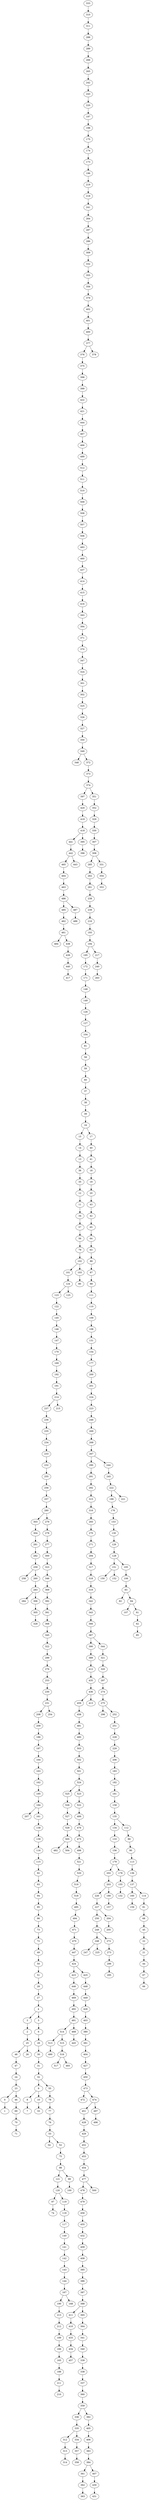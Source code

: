 digraph my_graph {
333 [label=333]
310 [label=310]
311 [label=311]
288 [label=288]
289 [label=289]
266 [label=266]
265 [label=265]
242 [label=242]
243 [label=243]
220 [label=220]
197 [label=197]
198 [label=198]
175 [label=175]
174 [label=174]
173 [label=173]
196 [label=196]
219 [label=219]
218 [label=218]
241 [label=241]
264 [label=264]
287 [label=287]
286 [label=286]
309 [label=309]
332 [label=332]
355 [label=355]
356 [label=356]
379 [label=379]
402 [label=402]
401 [label=401]
400 [label=400]
377 [label=377]
376 [label=376]
375 [label=375]
398 [label=398]
399 [label=399]
422 [label=422]
421 [label=421]
444 [label=444]
467 [label=467]
466 [label=466]
489 [label=489]
512 [label=512]
511 [label=511]
510 [label=510]
509 [label=509]
508 [label=508]
507 [label=507]
506 [label=506]
483 [label=483]
460 [label=460]
437 [label=437]
414 [label=414]
415 [label=415]
416 [label=416]
393 [label=393]
394 [label=394]
371 [label=371]
370 [label=370]
347 [label=347]
324 [label=324]
301 [label=301]
302 [label=302]
325 [label=325]
326 [label=326]
327 [label=327]
350 [label=350]
349 [label=349]
348 [label=348]
372 [label=372]
373 [label=373]
374 [label=374]
397 [label=397]
420 [label=420]
419 [label=419]
418 [label=418]
441 [label=441]
442 [label=442]
465 [label=465]
464 [label=464]
463 [label=463]
486 [label=486]
485 [label=485]
462 [label=462]
461 [label=461]
484 [label=484]
438 [label=438]
439 [label=439]
440 [label=440]
417 [label=417]
487 [label=487]
488 [label=488]
443 [label=443]
395 [label=395]
396 [label=396]
351 [label=351]
352 [label=352]
329 [label=329]
330 [label=330]
307 [label=307]
308 [label=308]
285 [label=285]
262 [label=262]
261 [label=261]
238 [label=238]
239 [label=239]
216 [label=216]
193 [label=193]
194 [label=194]
195 [label=195]
172 [label=172]
171 [label=171]
148 [label=148]
149 [label=149]
126 [label=126]
127 [label=127]
104 [label=104]
81 [label=81]
58 [label=58]
59 [label=59]
60 [label=60]
37 [label=37]
38 [label=38]
39 [label=39]
16 [label=16]
15 [label=15]
14 [label=14]
13 [label=13]
36 [label=36]
35 [label=35]
12 [label=12]
11 [label=11]
34 [label=34]
57 [label=57]
56 [label=56]
79 [label=79]
102 [label=102]
101 [label=101]
124 [label=124]
123 [label=123]
122 [label=122]
145 [label=145]
146 [label=146]
147 [label=147]
170 [label=170]
169 [label=169]
192 [label=192]
191 [label=191]
214 [label=214]
237 [label=237]
236 [label=236]
235 [label=235]
234 [label=234]
233 [label=233]
232 [label=232]
255 [label=255]
256 [label=256]
257 [label=257]
280 [label=280]
303 [label=303]
304 [label=304]
281 [label=281]
282 [label=282]
259 [label=259]
258 [label=258]
260 [label=260]
283 [label=283]
284 [label=284]
306 [label=306]
305 [label=305]
328 [label=328]
279 [label=279]
278 [label=278]
277 [label=277]
300 [label=300]
323 [label=323]
346 [label=346]
369 [label=369]
392 [label=392]
391 [label=391]
368 [label=368]
345 [label=345]
322 [label=322]
299 [label=299]
276 [label=276]
253 [label=253]
230 [label=230]
231 [label=231]
208 [label=208]
209 [label=209]
186 [label=186]
187 [label=187]
164 [label=164]
163 [label=163]
162 [label=162]
185 [label=185]
184 [label=184]
207 [label=207]
161 [label=161]
138 [label=138]
139 [label=139]
116 [label=116]
115 [label=115]
92 [label=92]
93 [label=93]
94 [label=94]
95 [label=95]
96 [label=96]
73 [label=73]
72 [label=72]
49 [label=49]
50 [label=50]
51 [label=51]
28 [label=28]
27 [label=27]
4 [label=4]
3 [label=3]
2 [label=2]
25 [label=25]
48 [label=48]
47 [label=47]
24 [label=24]
23 [label=23]
0 [label=0]
1 [label=1]
46 [label=46]
69 [label=69]
70 [label=70]
71 [label=71]
26 [label=26]
5 [label=5]
6 [label=6]
29 [label=29]
30 [label=30]
31 [label=31]
32 [label=32]
9 [label=9]
8 [label=8]
7 [label=7]
10 [label=10]
33 [label=33]
55 [label=55]
78 [label=78]
77 [label=77]
76 [label=76]
53 [label=53]
54 [label=54]
52 [label=52]
75 [label=75]
98 [label=98]
121 [label=121]
120 [label=120]
97 [label=97]
74 [label=74]
119 [label=119]
118 [label=118]
117 [label=117]
140 [label=140]
141 [label=141]
142 [label=142]
143 [label=143]
144 [label=144]
167 [label=167]
190 [label=190]
213 [label=213]
212 [label=212]
189 [label=189]
166 [label=166]
165 [label=165]
188 [label=188]
211 [label=211]
210 [label=210]
168 [label=168]
99 [label=99]
100 [label=100]
254 [label=254]
215 [label=215]
125 [label=125]
103 [label=103]
80 [label=80]
17 [label=17]
40 [label=40]
41 [label=41]
18 [label=18]
19 [label=19]
20 [label=20]
43 [label=43]
42 [label=42]
65 [label=65]
64 [label=64]
63 [label=63]
86 [label=86]
87 [label=87]
88 [label=88]
111 [label=111]
110 [label=110]
109 [label=109]
108 [label=108]
131 [label=131]
154 [label=154]
177 [label=177]
200 [label=200]
201 [label=201]
224 [label=224]
223 [label=223]
246 [label=246]
269 [label=269]
268 [label=268]
267 [label=267]
290 [label=290]
291 [label=291]
292 [label=292]
315 [label=315]
316 [label=316]
293 [label=293]
270 [label=270]
271 [label=271]
294 [label=294]
317 [label=317]
318 [label=318]
319 [label=319]
342 [label=342]
343 [label=343]
366 [label=366]
367 [label=367]
390 [label=390]
389 [label=389]
412 [label=412]
435 [label=435]
436 [label=436]
459 [label=459]
458 [label=458]
481 [label=481]
480 [label=480]
503 [label=503]
502 [label=502]
501 [label=501]
524 [label=524]
525 [label=525]
526 [label=526]
527 [label=527]
528 [label=528]
505 [label=505]
482 [label=482]
504 [label=504]
523 [label=523]
522 [label=522]
499 [label=499]
476 [label=476]
475 [label=475]
498 [label=498]
521 [label=521]
520 [label=520]
519 [label=519]
518 [label=518]
495 [label=495]
494 [label=494]
471 [label=471]
470 [label=470]
447 [label=447]
424 [label=424]
423 [label=423]
446 [label=446]
469 [label=469]
492 [label=492]
491 [label=491]
514 [label=514]
513 [label=513]
490 [label=490]
515 [label=515]
516 [label=516]
517 [label=517]
493 [label=493]
468 [label=468]
445 [label=445]
425 [label=425]
448 [label=448]
449 [label=449]
426 [label=426]
403 [label=403]
380 [label=380]
381 [label=381]
404 [label=404]
427 [label=427]
450 [label=450]
473 [label=473]
472 [label=472]
474 [label=474]
451 [label=451]
428 [label=428]
429 [label=429]
452 [label=452]
453 [label=453]
454 [label=454]
477 [label=477]
478 [label=478]
479 [label=479]
456 [label=456]
455 [label=455]
432 [label=432]
409 [label=409]
408 [label=408]
385 [label=385]
386 [label=386]
387 [label=387]
388 [label=388]
411 [label=411]
410 [label=410]
433 [label=433]
434 [label=434]
457 [label=457]
365 [label=365]
364 [label=364]
341 [label=341]
340 [label=340]
339 [label=339]
338 [label=338]
337 [label=337]
360 [label=360]
359 [label=359]
336 [label=336]
335 [label=335]
312 [label=312]
313 [label=313]
314 [label=314]
334 [label=334]
357 [label=357]
358 [label=358]
382 [label=382]
405 [label=405]
406 [label=406]
383 [label=383]
384 [label=384]
361 [label=361]
362 [label=362]
363 [label=363]
407 [label=407]
430 [label=430]
431 [label=431]
500 [label=500]
497 [label=497]
496 [label=496]
413 [label=413]
344 [label=344]
321 [label=321]
320 [label=320]
297 [label=297]
274 [label=274]
275 [label=275]
298 [label=298]
252 [label=252]
251 [label=251]
228 [label=228]
229 [label=229]
206 [label=206]
183 [label=183]
182 [label=182]
181 [label=181]
158 [label=158]
135 [label=135]
134 [label=134]
133 [label=133]
156 [label=156]
179 [label=179]
202 [label=202]
203 [label=203]
226 [label=226]
227 [label=227]
250 [label=250]
249 [label=249]
248 [label=248]
247 [label=247]
225 [label=225]
272 [label=272]
273 [label=273]
296 [label=296]
295 [label=295]
204 [label=204]
205 [label=205]
180 [label=180]
157 [label=157]
178 [label=178]
155 [label=155]
132 [label=132]
112 [label=112]
89 [label=89]
90 [label=90]
113 [label=113]
136 [label=136]
137 [label=137]
160 [label=160]
159 [label=159]
114 [label=114]
91 [label=91]
68 [label=68]
45 [label=45]
22 [label=22]
21 [label=21]
44 [label=44]
67 [label=67]
66 [label=66]
244 [label=244]
245 [label=245]
222 [label=222]
199 [label=199]
176 [label=176]
153 [label=153]
130 [label=130]
129 [label=129]
128 [label=128]
151 [label=151]
150 [label=150]
152 [label=152]
105 [label=105]
106 [label=106]
83 [label=83]
82 [label=82]
84 [label=84]
107 [label=107]
61 [label=61]
62 [label=62]
85 [label=85]
221 [label=221]
217 [label=217]
240 [label=240]
263 [label=263]
331 [label=331]
354 [label=354]
353 [label=353]
378 [label=378]
333->310
310->311
311->288
288->289
289->266
266->265
265->242
242->243
243->220
220->197
197->198
198->175
175->174
174->173
173->196
196->219
219->218
218->241
241->264
264->287
287->286
286->309
309->332
332->355
355->356
356->379
379->402
402->401
401->400
400->377
377->376
376->375
375->398
398->399
399->422
422->421
421->444
444->467
467->466
466->489
489->512
512->511
511->510
510->509
509->508
508->507
507->506
506->483
483->460
460->437
437->414
414->415
415->416
416->393
393->394
394->371
371->370
370->347
347->324
324->301
301->302
302->325
325->326
326->327
327->350
350->349
349->348
349->372
372->373
373->374
374->397
397->420
420->419
419->418
418->441
441->442
442->465
465->464
464->463
463->486
486->485
485->462
462->461
461->484
461->438
438->439
439->440
440->417
486->487
487->488
442->443
418->395
395->396
374->351
351->352
352->329
329->330
330->307
307->308
308->285
285->262
262->261
261->238
238->239
239->216
216->193
193->194
194->195
195->172
172->171
171->148
148->149
149->126
126->127
127->104
104->81
81->58
58->59
59->60
60->37
37->38
38->39
39->16
16->15
15->14
14->13
13->36
36->35
35->12
12->11
11->34
34->57
57->56
56->79
79->102
102->101
101->124
124->123
123->122
122->145
145->146
146->147
147->170
170->169
169->192
192->191
191->214
214->237
237->236
236->235
235->234
234->233
233->232
232->255
255->256
256->257
257->280
280->303
303->304
304->281
281->282
282->259
259->258
259->260
260->283
283->284
283->306
306->305
305->328
280->279
279->278
278->277
277->300
300->323
323->346
346->369
369->392
392->391
391->368
368->345
345->322
322->299
299->276
276->253
253->230
230->231
231->208
208->209
209->186
186->187
187->164
164->163
163->162
162->185
185->184
184->207
184->161
161->138
138->139
139->116
116->115
115->92
92->93
93->94
94->95
95->96
96->73
73->72
72->49
49->50
50->51
51->28
28->27
27->4
4->3
3->2
2->25
25->48
48->47
47->24
24->23
23->0
0->1
23->46
46->69
69->70
70->71
25->26
4->5
5->6
6->29
29->30
30->31
31->32
32->9
9->8
8->7
9->10
10->33
32->55
55->78
78->77
77->76
76->53
53->54
53->52
52->75
75->98
98->121
121->120
120->97
97->74
120->119
119->118
118->117
117->140
140->141
141->142
142->143
143->144
144->167
167->190
190->213
213->212
212->189
189->166
166->165
165->188
188->211
211->210
167->168
98->99
99->100
231->254
214->215
124->125
102->103
103->80
16->17
17->40
40->41
41->18
18->19
19->20
20->43
43->42
42->65
65->64
64->63
63->86
86->87
87->88
88->111
111->110
110->109
109->108
108->131
131->154
154->177
177->200
200->201
201->224
224->223
223->246
246->269
269->268
268->267
267->290
290->291
291->292
292->315
315->316
316->293
293->270
270->271
271->294
294->317
317->318
318->319
319->342
342->343
343->366
366->367
367->390
390->389
389->412
412->435
435->436
436->459
459->458
458->481
481->480
480->503
503->502
502->501
501->524
524->525
525->526
526->527
527->528
528->505
505->482
505->504
524->523
523->522
522->499
499->476
476->475
475->498
498->521
521->520
520->519
519->518
518->495
495->494
494->471
471->470
470->447
447->424
424->423
423->446
446->469
469->492
492->491
491->514
514->513
513->490
514->515
515->516
516->517
516->493
491->468
468->445
424->425
425->448
448->449
449->426
426->403
403->380
380->381
381->404
404->427
427->450
450->473
473->472
473->474
474->451
451->428
428->429
429->452
452->453
453->454
454->477
477->478
478->479
479->456
456->455
455->432
432->409
409->408
408->385
385->386
386->387
387->388
388->411
411->410
410->433
433->434
434->457
388->365
365->364
364->341
341->340
340->339
339->338
338->337
337->360
360->359
359->336
336->335
335->312
312->313
313->314
335->334
334->357
357->358
359->382
382->405
405->406
406->383
383->384
384->361
361->362
362->363
384->407
407->430
430->431
477->500
474->497
497->496
436->413
367->344
344->321
321->320
320->297
297->274
274->275
275->298
275->252
252->251
251->228
228->229
229->206
206->183
183->182
182->181
181->158
158->135
135->134
134->133
133->156
156->179
179->202
202->203
203->226
226->227
227->250
250->249
249->248
248->247
248->225
249->272
272->273
273->296
296->295
227->204
204->205
203->180
180->157
179->178
178->155
155->132
135->112
112->89
89->90
90->113
113->136
136->137
137->160
160->159
137->114
114->91
91->68
68->45
45->22
22->21
21->44
44->67
67->66
267->244
244->245
245->222
222->199
199->176
176->153
153->130
130->129
129->128
128->151
151->150
151->152
128->105
105->106
106->83
83->82
83->84
84->107
84->61
61->62
62->85
222->221
194->217
217->240
240->263
308->331
331->354
354->353
377->378
}